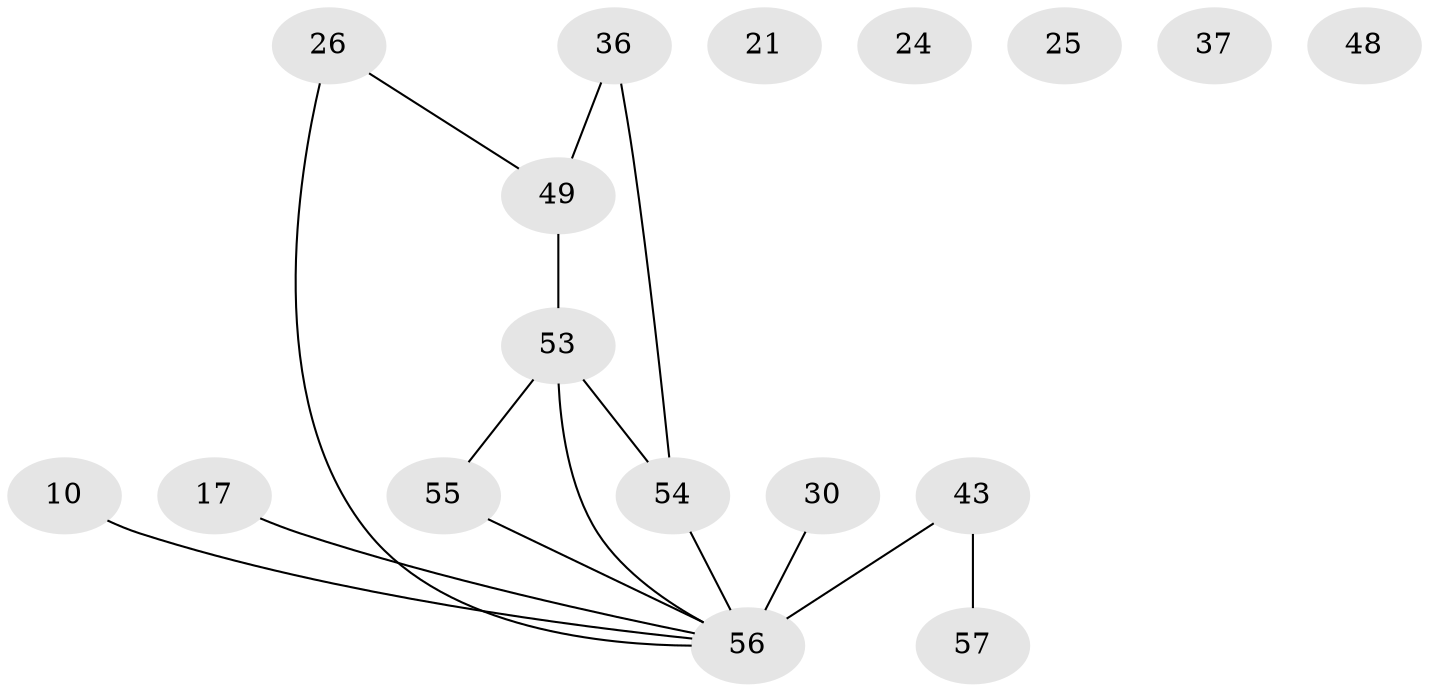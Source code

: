 // original degree distribution, {1: 0.21052631578947367, 3: 0.14035087719298245, 2: 0.2807017543859649, 5: 0.12280701754385964, 4: 0.12280701754385964, 6: 0.017543859649122806, 0: 0.08771929824561403, 7: 0.017543859649122806}
// Generated by graph-tools (version 1.1) at 2025/43/03/04/25 21:43:31]
// undirected, 17 vertices, 15 edges
graph export_dot {
graph [start="1"]
  node [color=gray90,style=filled];
  10 [super="+5"];
  17;
  21;
  24;
  25;
  26 [super="+14+13"];
  30 [super="+6"];
  36 [super="+28+27"];
  37;
  43 [super="+32"];
  48;
  49 [super="+46"];
  53 [super="+23"];
  54 [super="+29+50+44"];
  55 [super="+3"];
  56 [super="+52+51+34"];
  57 [super="+4+35"];
  10 -- 56 [weight=2];
  17 -- 56;
  26 -- 56 [weight=3];
  26 -- 49;
  30 -- 56 [weight=6];
  36 -- 54 [weight=2];
  36 -- 49 [weight=2];
  43 -- 57;
  43 -- 56 [weight=3];
  49 -- 53 [weight=3];
  53 -- 55 [weight=2];
  53 -- 56;
  53 -- 54 [weight=2];
  54 -- 56;
  55 -- 56;
}
